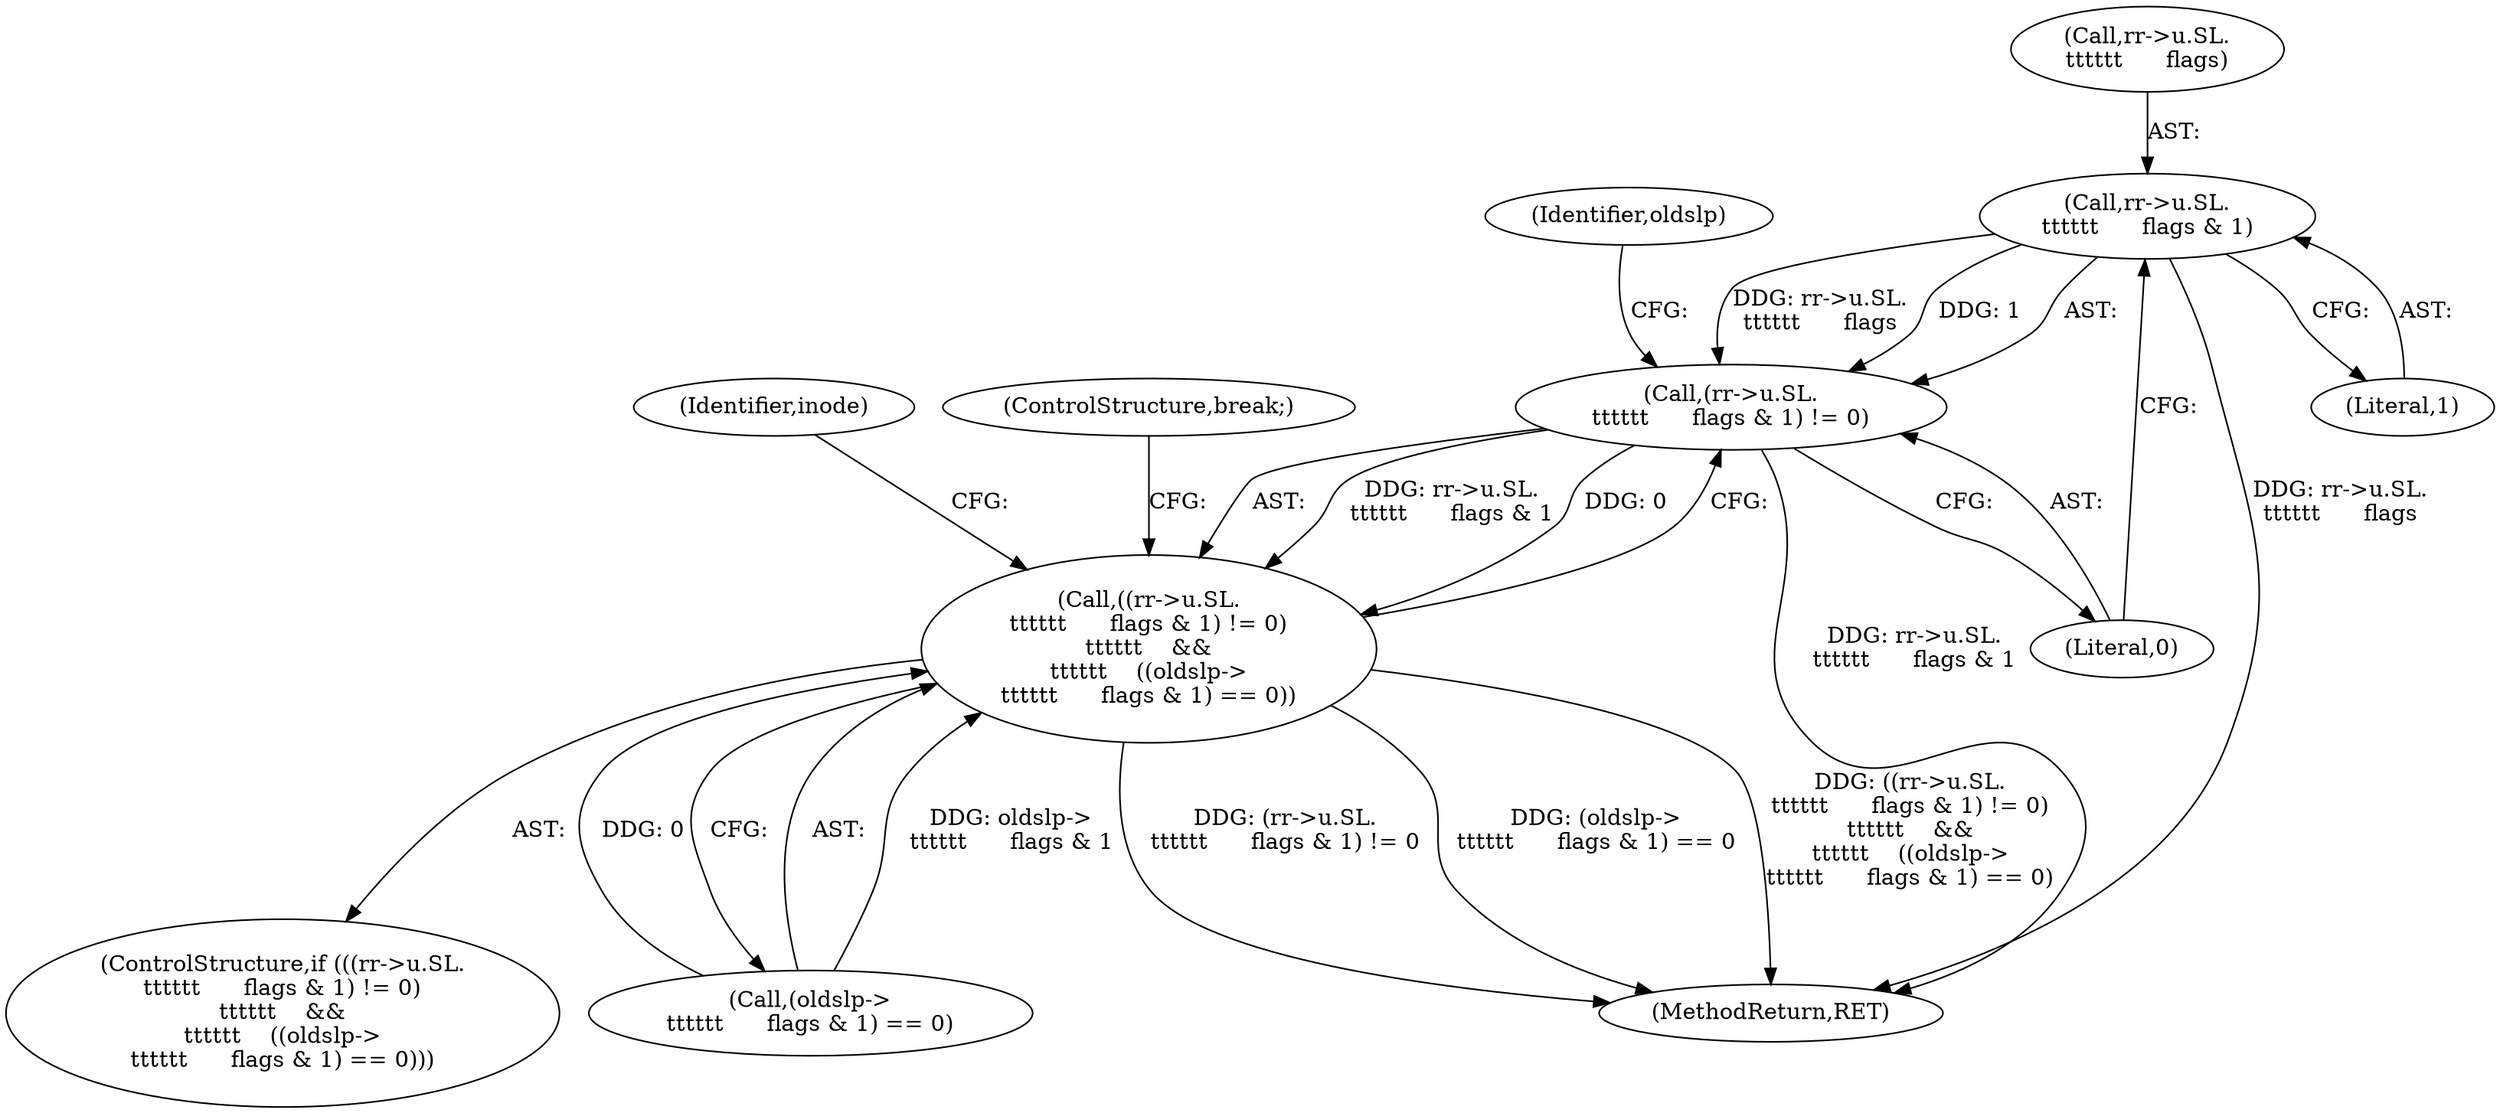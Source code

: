 digraph "0_linux_4e2024624e678f0ebb916e6192bd23c1f9fdf696@pointer" {
"1000700" [label="(Call,rr->u.SL.\n\t\t\t\t\t\t      flags & 1)"];
"1000699" [label="(Call,(rr->u.SL.\n\t\t\t\t\t\t      flags & 1) != 0)"];
"1000698" [label="(Call,((rr->u.SL.\n\t\t\t\t\t\t      flags & 1) != 0)\n\t\t\t\t\t\t    &&\n\t\t\t\t\t\t    ((oldslp->\n\t\t\t\t\t\t      flags & 1) == 0))"];
"1000701" [label="(Call,rr->u.SL.\n\t\t\t\t\t\t      flags)"];
"1000709" [label="(Literal,0)"];
"1000710" [label="(Call,(oldslp->\n\t\t\t\t\t\t      flags & 1) == 0)"];
"1000697" [label="(ControlStructure,if (((rr->u.SL.\n\t\t\t\t\t\t      flags & 1) != 0)\n\t\t\t\t\t\t    &&\n\t\t\t\t\t\t    ((oldslp->\n\t\t\t\t\t\t      flags & 1) == 0)))"];
"1000719" [label="(Identifier,inode)"];
"1000708" [label="(Literal,1)"];
"1000698" [label="(Call,((rr->u.SL.\n\t\t\t\t\t\t      flags & 1) != 0)\n\t\t\t\t\t\t    &&\n\t\t\t\t\t\t    ((oldslp->\n\t\t\t\t\t\t      flags & 1) == 0))"];
"1000722" [label="(ControlStructure,break;)"];
"1000699" [label="(Call,(rr->u.SL.\n\t\t\t\t\t\t      flags & 1) != 0)"];
"1000713" [label="(Identifier,oldslp)"];
"1001009" [label="(MethodReturn,RET)"];
"1000700" [label="(Call,rr->u.SL.\n\t\t\t\t\t\t      flags & 1)"];
"1000700" -> "1000699"  [label="AST: "];
"1000700" -> "1000708"  [label="CFG: "];
"1000701" -> "1000700"  [label="AST: "];
"1000708" -> "1000700"  [label="AST: "];
"1000709" -> "1000700"  [label="CFG: "];
"1000700" -> "1001009"  [label="DDG: rr->u.SL.\n\t\t\t\t\t\t      flags"];
"1000700" -> "1000699"  [label="DDG: rr->u.SL.\n\t\t\t\t\t\t      flags"];
"1000700" -> "1000699"  [label="DDG: 1"];
"1000699" -> "1000698"  [label="AST: "];
"1000699" -> "1000709"  [label="CFG: "];
"1000709" -> "1000699"  [label="AST: "];
"1000713" -> "1000699"  [label="CFG: "];
"1000698" -> "1000699"  [label="CFG: "];
"1000699" -> "1001009"  [label="DDG: rr->u.SL.\n\t\t\t\t\t\t      flags & 1"];
"1000699" -> "1000698"  [label="DDG: rr->u.SL.\n\t\t\t\t\t\t      flags & 1"];
"1000699" -> "1000698"  [label="DDG: 0"];
"1000698" -> "1000697"  [label="AST: "];
"1000698" -> "1000710"  [label="CFG: "];
"1000710" -> "1000698"  [label="AST: "];
"1000719" -> "1000698"  [label="CFG: "];
"1000722" -> "1000698"  [label="CFG: "];
"1000698" -> "1001009"  [label="DDG: (rr->u.SL.\n\t\t\t\t\t\t      flags & 1) != 0"];
"1000698" -> "1001009"  [label="DDG: (oldslp->\n\t\t\t\t\t\t      flags & 1) == 0"];
"1000698" -> "1001009"  [label="DDG: ((rr->u.SL.\n\t\t\t\t\t\t      flags & 1) != 0)\n\t\t\t\t\t\t    &&\n\t\t\t\t\t\t    ((oldslp->\n\t\t\t\t\t\t      flags & 1) == 0)"];
"1000710" -> "1000698"  [label="DDG: oldslp->\n\t\t\t\t\t\t      flags & 1"];
"1000710" -> "1000698"  [label="DDG: 0"];
}
